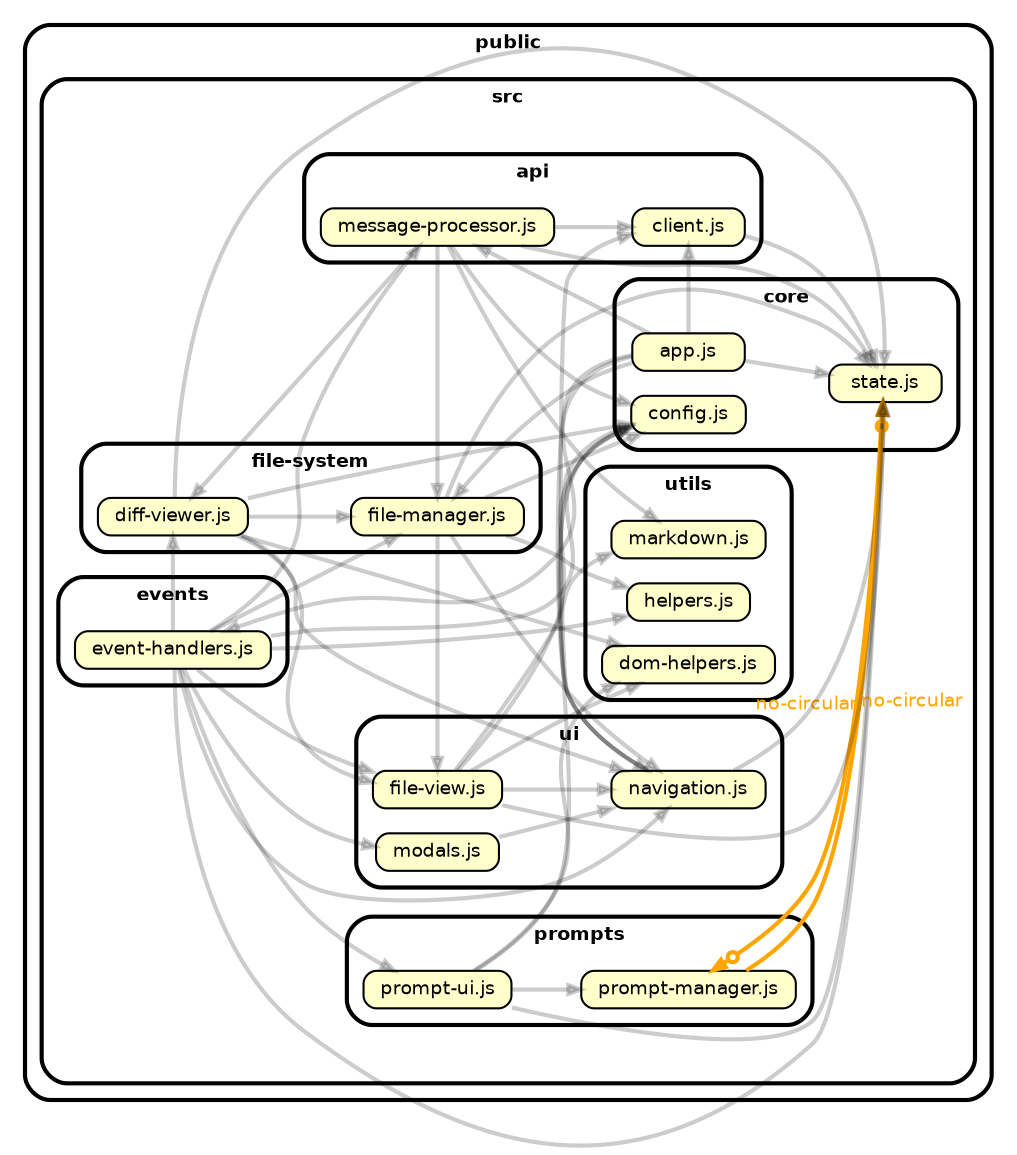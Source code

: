 strict digraph "dependency-cruiser output"{
    rankdir="LR" splines="true" overlap="false" nodesep="0.16" ranksep="0.18" fontname="Helvetica-bold" fontsize="9" style="rounded,bold,filled" fillcolor="#ffffff" compound="true"
    node [shape="box" style="rounded, filled" height="0.2" color="black" fillcolor="#ffffcc" fontcolor="black" fontname="Helvetica" fontsize="9"]
    edge [arrowhead="normal" arrowsize="0.6" penwidth="2.0" color="#00000033" fontname="Helvetica" fontsize="9"]

    subgraph "cluster_public" {label="public" subgraph "cluster_public/src" {label="src" subgraph "cluster_public/src/api" {label="api" "public/src/api/client.js" [label=<client.js> tooltip="client.js" URL="public/src/api/client.js" ] } } }
    "public/src/api/client.js" -> "public/src/core/state.js"
    subgraph "cluster_public" {label="public" subgraph "cluster_public/src" {label="src" subgraph "cluster_public/src/api" {label="api" "public/src/api/message-processor.js" [label=<message-processor.js> tooltip="message-processor.js" URL="public/src/api/message-processor.js" ] } } }
    "public/src/api/message-processor.js" -> "public/src/core/config.js"
    "public/src/api/message-processor.js" -> "public/src/core/state.js"
    "public/src/api/message-processor.js" -> "public/src/file-system/diff-viewer.js"
    "public/src/api/message-processor.js" -> "public/src/file-system/file-manager.js"
    "public/src/api/message-processor.js" -> "public/src/utils/markdown.js"
    "public/src/api/message-processor.js" -> "public/src/api/client.js"
    subgraph "cluster_public" {label="public" subgraph "cluster_public/src" {label="src" subgraph "cluster_public/src/core" {label="core" "public/src/core/app.js" [label=<app.js> tooltip="app.js" URL="public/src/core/app.js" ] } } }
    "public/src/core/app.js" -> "public/src/api/client.js"
    "public/src/core/app.js" -> "public/src/api/message-processor.js"
    "public/src/core/app.js" -> "public/src/events/event-handlers.js"
    "public/src/core/app.js" -> "public/src/file-system/file-manager.js"
    "public/src/core/app.js" -> "public/src/ui/navigation.js"
    "public/src/core/app.js" -> "public/src/core/state.js"
    subgraph "cluster_public" {label="public" subgraph "cluster_public/src" {label="src" subgraph "cluster_public/src/core" {label="core" "public/src/core/config.js" [label=<config.js> tooltip="config.js" URL="public/src/core/config.js" ] } } }
    subgraph "cluster_public" {label="public" subgraph "cluster_public/src" {label="src" subgraph "cluster_public/src/core" {label="core" "public/src/core/state.js" [label=<state.js> tooltip="state.js" URL="public/src/core/state.js" ] } } }
    "public/src/core/state.js" -> "public/src/prompts/prompt-manager.js" [xlabel="no-circular" tooltip="no-circular" arrowhead="normalnoneodot" fontcolor="orange" color="orange"]
    subgraph "cluster_public" {label="public" subgraph "cluster_public/src" {label="src" subgraph "cluster_public/src/events" {label="events" "public/src/events/event-handlers.js" [label=<event-handlers.js> tooltip="event-handlers.js" URL="public/src/events/event-handlers.js" ] } } }
    "public/src/events/event-handlers.js" -> "public/src/api/message-processor.js"
    "public/src/events/event-handlers.js" -> "public/src/core/config.js"
    "public/src/events/event-handlers.js" -> "public/src/core/state.js"
    "public/src/events/event-handlers.js" -> "public/src/file-system/diff-viewer.js"
    "public/src/events/event-handlers.js" -> "public/src/file-system/file-manager.js"
    "public/src/events/event-handlers.js" -> "public/src/prompts/prompt-ui.js"
    "public/src/events/event-handlers.js" -> "public/src/ui/file-view.js"
    "public/src/events/event-handlers.js" -> "public/src/ui/modals.js"
    "public/src/events/event-handlers.js" -> "public/src/ui/navigation.js"
    "public/src/events/event-handlers.js" -> "public/src/utils/helpers.js"
    subgraph "cluster_public" {label="public" subgraph "cluster_public/src" {label="src" subgraph "cluster_public/src/file-system" {label="file-system" "public/src/file-system/diff-viewer.js" [label=<diff-viewer.js> tooltip="diff-viewer.js" URL="public/src/file-system/diff-viewer.js" ] } } }
    "public/src/file-system/diff-viewer.js" -> "public/src/core/config.js"
    "public/src/file-system/diff-viewer.js" -> "public/src/core/state.js"
    "public/src/file-system/diff-viewer.js" -> "public/src/ui/file-view.js"
    "public/src/file-system/diff-viewer.js" -> "public/src/ui/navigation.js"
    "public/src/file-system/diff-viewer.js" -> "public/src/utils/dom-helpers.js"
    "public/src/file-system/diff-viewer.js" -> "public/src/file-system/file-manager.js"
    subgraph "cluster_public" {label="public" subgraph "cluster_public/src" {label="src" subgraph "cluster_public/src/file-system" {label="file-system" "public/src/file-system/file-manager.js" [label=<file-manager.js> tooltip="file-manager.js" URL="public/src/file-system/file-manager.js" ] } } }
    "public/src/file-system/file-manager.js" -> "public/src/core/config.js"
    "public/src/file-system/file-manager.js" -> "public/src/core/state.js"
    "public/src/file-system/file-manager.js" -> "public/src/ui/file-view.js"
    "public/src/file-system/file-manager.js" -> "public/src/ui/navigation.js"
    "public/src/file-system/file-manager.js" -> "public/src/utils/helpers.js"
    subgraph "cluster_public" {label="public" subgraph "cluster_public/src" {label="src" subgraph "cluster_public/src/prompts" {label="prompts" "public/src/prompts/prompt-manager.js" [label=<prompt-manager.js> tooltip="prompt-manager.js" URL="public/src/prompts/prompt-manager.js" ] } } }
    "public/src/prompts/prompt-manager.js" -> "public/src/core/state.js" [xlabel="no-circular" tooltip="no-circular" arrowhead="normalnoneodot" fontcolor="orange" color="orange"]
    subgraph "cluster_public" {label="public" subgraph "cluster_public/src" {label="src" subgraph "cluster_public/src/prompts" {label="prompts" "public/src/prompts/prompt-ui.js" [label=<prompt-ui.js> tooltip="prompt-ui.js" URL="public/src/prompts/prompt-ui.js" ] } } }
    "public/src/prompts/prompt-ui.js" -> "public/src/core/config.js"
    "public/src/prompts/prompt-ui.js" -> "public/src/core/state.js"
    "public/src/prompts/prompt-ui.js" -> "public/src/utils/dom-helpers.js"
    "public/src/prompts/prompt-ui.js" -> "public/src/prompts/prompt-manager.js"
    subgraph "cluster_public" {label="public" subgraph "cluster_public/src" {label="src" subgraph "cluster_public/src/ui" {label="ui" "public/src/ui/file-view.js" [label=<file-view.js> tooltip="file-view.js" URL="public/src/ui/file-view.js" ] } } }
    "public/src/ui/file-view.js" -> "public/src/core/config.js"
    "public/src/ui/file-view.js" -> "public/src/core/state.js"
    "public/src/ui/file-view.js" -> "public/src/utils/dom-helpers.js"
    "public/src/ui/file-view.js" -> "public/src/utils/markdown.js"
    "public/src/ui/file-view.js" -> "public/src/ui/navigation.js"
    subgraph "cluster_public" {label="public" subgraph "cluster_public/src" {label="src" subgraph "cluster_public/src/ui" {label="ui" "public/src/ui/modals.js" [label=<modals.js> tooltip="modals.js" URL="public/src/ui/modals.js" ] } } }
    "public/src/ui/modals.js" -> "public/src/ui/navigation.js"
    subgraph "cluster_public" {label="public" subgraph "cluster_public/src" {label="src" subgraph "cluster_public/src/ui" {label="ui" "public/src/ui/navigation.js" [label=<navigation.js> tooltip="navigation.js" URL="public/src/ui/navigation.js" ] } } }
    "public/src/ui/navigation.js" -> "public/src/api/client.js"
    "public/src/ui/navigation.js" -> "public/src/core/config.js"
    "public/src/ui/navigation.js" -> "public/src/core/state.js"
    subgraph "cluster_public" {label="public" subgraph "cluster_public/src" {label="src" subgraph "cluster_public/src/utils" {label="utils" "public/src/utils/dom-helpers.js" [label=<dom-helpers.js> tooltip="dom-helpers.js" URL="public/src/utils/dom-helpers.js" ] } } }
    subgraph "cluster_public" {label="public" subgraph "cluster_public/src" {label="src" subgraph "cluster_public/src/utils" {label="utils" "public/src/utils/helpers.js" [label=<helpers.js> tooltip="helpers.js" URL="public/src/utils/helpers.js" ] } } }
    subgraph "cluster_public" {label="public" subgraph "cluster_public/src" {label="src" subgraph "cluster_public/src/utils" {label="utils" "public/src/utils/markdown.js" [label=<markdown.js> tooltip="markdown.js" URL="public/src/utils/markdown.js" ] } } }
}
